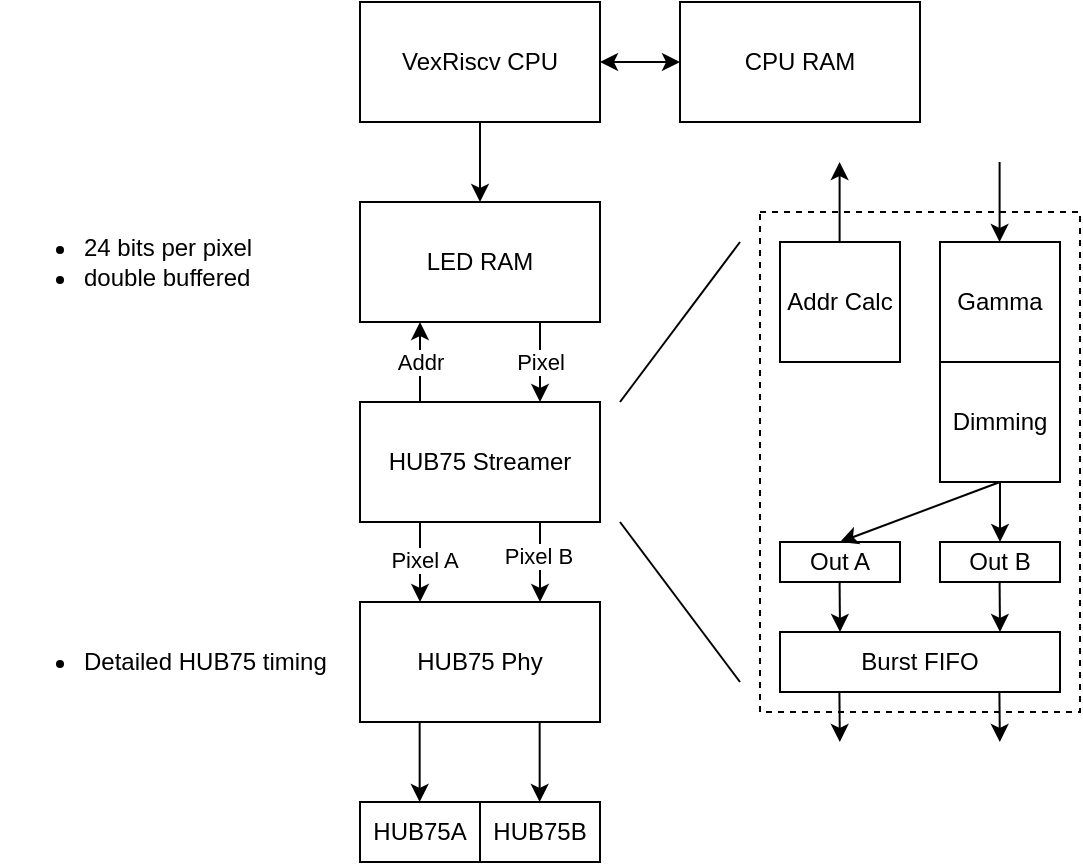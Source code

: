 <mxfile version="14.4.3" type="device"><diagram id="MFcxbs7B4Mob4Iv5EFbW" name="block_diagram"><mxGraphModel dx="1482" dy="560" grid="1" gridSize="10" guides="1" tooltips="1" connect="1" arrows="1" fold="1" page="1" pageScale="1" pageWidth="850" pageHeight="1100" math="0" shadow="0"><root><mxCell id="0"/><mxCell id="1" parent="0"/><mxCell id="seGdoXm2nyvjRWXZpz_D-1" value="VexRiscv CPU" style="rounded=0;whiteSpace=wrap;html=1;" vertex="1" parent="1"><mxGeometry x="160" y="200" width="120" height="60" as="geometry"/></mxCell><mxCell id="seGdoXm2nyvjRWXZpz_D-2" value="CPU RAM" style="rounded=0;whiteSpace=wrap;html=1;" vertex="1" parent="1"><mxGeometry x="320" y="200" width="120" height="60" as="geometry"/></mxCell><mxCell id="seGdoXm2nyvjRWXZpz_D-3" value="" style="endArrow=classic;startArrow=classic;html=1;entryX=0;entryY=0.5;entryDx=0;entryDy=0;" edge="1" parent="1" source="seGdoXm2nyvjRWXZpz_D-1" target="seGdoXm2nyvjRWXZpz_D-2"><mxGeometry width="50" height="50" relative="1" as="geometry"><mxPoint x="400" y="520" as="sourcePoint"/><mxPoint x="450" y="470" as="targetPoint"/></mxGeometry></mxCell><mxCell id="seGdoXm2nyvjRWXZpz_D-4" value="LED RAM" style="rounded=0;whiteSpace=wrap;html=1;" vertex="1" parent="1"><mxGeometry x="160" y="300" width="120" height="60" as="geometry"/></mxCell><mxCell id="seGdoXm2nyvjRWXZpz_D-5" value="" style="endArrow=classic;html=1;entryX=0.5;entryY=0;entryDx=0;entryDy=0;exitX=0.5;exitY=1;exitDx=0;exitDy=0;" edge="1" parent="1" source="seGdoXm2nyvjRWXZpz_D-1" target="seGdoXm2nyvjRWXZpz_D-4"><mxGeometry width="50" height="50" relative="1" as="geometry"><mxPoint y="330" as="sourcePoint"/><mxPoint x="50" y="280" as="targetPoint"/></mxGeometry></mxCell><mxCell id="seGdoXm2nyvjRWXZpz_D-6" value="HUB75 Streamer" style="rounded=0;whiteSpace=wrap;html=1;" vertex="1" parent="1"><mxGeometry x="160" y="400" width="120" height="60" as="geometry"/></mxCell><mxCell id="seGdoXm2nyvjRWXZpz_D-7" value="Pixel" style="endArrow=classic;html=1;exitX=0.75;exitY=1;exitDx=0;exitDy=0;entryX=0.75;entryY=0;entryDx=0;entryDy=0;" edge="1" parent="1" source="seGdoXm2nyvjRWXZpz_D-4" target="seGdoXm2nyvjRWXZpz_D-6"><mxGeometry width="50" height="50" relative="1" as="geometry"><mxPoint x="400" y="300" as="sourcePoint"/><mxPoint x="450" y="250" as="targetPoint"/></mxGeometry></mxCell><mxCell id="seGdoXm2nyvjRWXZpz_D-8" value="HUB75 Phy" style="rounded=0;whiteSpace=wrap;html=1;" vertex="1" parent="1"><mxGeometry x="160" y="500" width="120" height="60" as="geometry"/></mxCell><mxCell id="seGdoXm2nyvjRWXZpz_D-9" value="" style="endArrow=classic;html=1;entryX=0.25;entryY=0;entryDx=0;entryDy=0;exitX=0.25;exitY=1;exitDx=0;exitDy=0;" edge="1" parent="1" source="seGdoXm2nyvjRWXZpz_D-6" target="seGdoXm2nyvjRWXZpz_D-8"><mxGeometry width="50" height="50" relative="1" as="geometry"><mxPoint x="280" y="480" as="sourcePoint"/><mxPoint x="230" y="410" as="targetPoint"/></mxGeometry></mxCell><mxCell id="seGdoXm2nyvjRWXZpz_D-23" value="Pixel A" style="edgeLabel;html=1;align=center;verticalAlign=middle;resizable=0;points=[];" vertex="1" connectable="0" parent="seGdoXm2nyvjRWXZpz_D-9"><mxGeometry x="-0.08" y="2" relative="1" as="geometry"><mxPoint as="offset"/></mxGeometry></mxCell><mxCell id="seGdoXm2nyvjRWXZpz_D-10" value="" style="endArrow=classic;html=1;entryX=0.25;entryY=0;entryDx=0;entryDy=0;exitX=0.25;exitY=1;exitDx=0;exitDy=0;" edge="1" parent="1"><mxGeometry width="50" height="50" relative="1" as="geometry"><mxPoint x="250" y="460" as="sourcePoint"/><mxPoint x="250" y="500" as="targetPoint"/></mxGeometry></mxCell><mxCell id="seGdoXm2nyvjRWXZpz_D-24" value="Pixel B" style="edgeLabel;html=1;align=center;verticalAlign=middle;resizable=0;points=[];" vertex="1" connectable="0" parent="seGdoXm2nyvjRWXZpz_D-10"><mxGeometry x="-0.16" y="-1" relative="1" as="geometry"><mxPoint as="offset"/></mxGeometry></mxCell><mxCell id="seGdoXm2nyvjRWXZpz_D-11" value="" style="endArrow=classic;html=1;entryX=0.25;entryY=0;entryDx=0;entryDy=0;exitX=0.25;exitY=1;exitDx=0;exitDy=0;" edge="1" parent="1"><mxGeometry width="50" height="50" relative="1" as="geometry"><mxPoint x="189.83" y="560" as="sourcePoint"/><mxPoint x="189.83" y="600" as="targetPoint"/></mxGeometry></mxCell><mxCell id="seGdoXm2nyvjRWXZpz_D-12" value="" style="endArrow=classic;html=1;entryX=0.25;entryY=0;entryDx=0;entryDy=0;exitX=0.25;exitY=1;exitDx=0;exitDy=0;" edge="1" parent="1"><mxGeometry width="50" height="50" relative="1" as="geometry"><mxPoint x="249.83" y="560" as="sourcePoint"/><mxPoint x="249.83" y="600" as="targetPoint"/></mxGeometry></mxCell><mxCell id="seGdoXm2nyvjRWXZpz_D-13" value="HUB75A" style="rounded=0;whiteSpace=wrap;html=1;" vertex="1" parent="1"><mxGeometry x="160" y="600" width="60" height="30" as="geometry"/></mxCell><mxCell id="seGdoXm2nyvjRWXZpz_D-14" value="HUB75B" style="rounded=0;whiteSpace=wrap;html=1;" vertex="1" parent="1"><mxGeometry x="220" y="600" width="60" height="30" as="geometry"/></mxCell><mxCell id="seGdoXm2nyvjRWXZpz_D-16" value="&lt;ul&gt;&lt;li&gt;Detailed HUB75 timing&lt;/li&gt;&lt;/ul&gt;" style="text;html=1;strokeColor=none;fillColor=none;align=left;verticalAlign=middle;whiteSpace=wrap;rounded=0;" vertex="1" parent="1"><mxGeometry x="-20" y="500" width="180" height="60" as="geometry"/></mxCell><mxCell id="seGdoXm2nyvjRWXZpz_D-17" value="&lt;ul&gt;&lt;li&gt;24 bits per pixel&lt;/li&gt;&lt;li&gt;double buffered&lt;/li&gt;&lt;/ul&gt;" style="text;html=1;strokeColor=none;fillColor=none;align=left;verticalAlign=middle;whiteSpace=wrap;rounded=0;" vertex="1" parent="1"><mxGeometry x="-20" y="300" width="180" height="60" as="geometry"/></mxCell><mxCell id="seGdoXm2nyvjRWXZpz_D-22" value="Addr" style="endArrow=classic;html=1;exitX=0.25;exitY=0;exitDx=0;exitDy=0;entryX=0.25;entryY=1;entryDx=0;entryDy=0;" edge="1" parent="1" source="seGdoXm2nyvjRWXZpz_D-6" target="seGdoXm2nyvjRWXZpz_D-4"><mxGeometry width="50" height="50" relative="1" as="geometry"><mxPoint x="260" y="370" as="sourcePoint"/><mxPoint x="260" y="410" as="targetPoint"/></mxGeometry></mxCell><mxCell id="seGdoXm2nyvjRWXZpz_D-26" value="" style="endArrow=none;html=1;strokeWidth=1;" edge="1" parent="1"><mxGeometry width="50" height="50" relative="1" as="geometry"><mxPoint x="290" y="400" as="sourcePoint"/><mxPoint x="350" y="320" as="targetPoint"/></mxGeometry></mxCell><mxCell id="seGdoXm2nyvjRWXZpz_D-27" value="" style="endArrow=none;html=1;strokeWidth=1;" edge="1" parent="1"><mxGeometry width="50" height="50" relative="1" as="geometry"><mxPoint x="290" y="460" as="sourcePoint"/><mxPoint x="350" y="540" as="targetPoint"/></mxGeometry></mxCell><mxCell id="seGdoXm2nyvjRWXZpz_D-48" value="" style="group" vertex="1" connectable="0" parent="1"><mxGeometry x="360" y="280" width="160" height="290" as="geometry"/></mxCell><mxCell id="seGdoXm2nyvjRWXZpz_D-29" value="" style="rounded=0;whiteSpace=wrap;html=1;dashed=1;" vertex="1" parent="seGdoXm2nyvjRWXZpz_D-48"><mxGeometry y="25" width="160" height="250" as="geometry"/></mxCell><mxCell id="seGdoXm2nyvjRWXZpz_D-30" value="Addr Calc" style="rounded=0;whiteSpace=wrap;html=1;" vertex="1" parent="seGdoXm2nyvjRWXZpz_D-48"><mxGeometry x="10" y="40" width="60" height="60" as="geometry"/></mxCell><mxCell id="seGdoXm2nyvjRWXZpz_D-31" value="Gamma" style="rounded=0;whiteSpace=wrap;html=1;" vertex="1" parent="seGdoXm2nyvjRWXZpz_D-48"><mxGeometry x="90" y="40" width="60" height="60" as="geometry"/></mxCell><mxCell id="seGdoXm2nyvjRWXZpz_D-32" value="Dimming" style="rounded=0;whiteSpace=wrap;html=1;" vertex="1" parent="seGdoXm2nyvjRWXZpz_D-48"><mxGeometry x="90" y="100" width="60" height="60" as="geometry"/></mxCell><mxCell id="seGdoXm2nyvjRWXZpz_D-33" value="Out A" style="rounded=0;whiteSpace=wrap;html=1;" vertex="1" parent="seGdoXm2nyvjRWXZpz_D-48"><mxGeometry x="10" y="190" width="60" height="20" as="geometry"/></mxCell><mxCell id="seGdoXm2nyvjRWXZpz_D-34" value="Out B" style="rounded=0;whiteSpace=wrap;html=1;" vertex="1" parent="seGdoXm2nyvjRWXZpz_D-48"><mxGeometry x="90" y="190" width="60" height="20" as="geometry"/></mxCell><mxCell id="seGdoXm2nyvjRWXZpz_D-35" value="" style="endArrow=classic;html=1;exitX=0.5;exitY=1;exitDx=0;exitDy=0;" edge="1" parent="seGdoXm2nyvjRWXZpz_D-48" source="seGdoXm2nyvjRWXZpz_D-32" target="seGdoXm2nyvjRWXZpz_D-34"><mxGeometry width="50" height="50" as="geometry"><mxPoint x="40" y="300" as="sourcePoint"/><mxPoint x="90" y="250" as="targetPoint"/></mxGeometry></mxCell><mxCell id="seGdoXm2nyvjRWXZpz_D-36" value="" style="endArrow=classic;html=1;exitX=0.5;exitY=1;exitDx=0;exitDy=0;entryX=0.5;entryY=0;entryDx=0;entryDy=0;" edge="1" parent="seGdoXm2nyvjRWXZpz_D-48" source="seGdoXm2nyvjRWXZpz_D-32" target="seGdoXm2nyvjRWXZpz_D-33"><mxGeometry width="50" height="50" as="geometry"><mxPoint x="-30" y="310" as="sourcePoint"/><mxPoint x="20" y="260" as="targetPoint"/></mxGeometry></mxCell><mxCell id="seGdoXm2nyvjRWXZpz_D-37" value="" style="endArrow=classic;html=1;exitX=0.25;exitY=1;exitDx=0;exitDy=0;" edge="1" parent="seGdoXm2nyvjRWXZpz_D-48"><mxGeometry width="50" height="50" as="geometry"><mxPoint x="39.8" y="210" as="sourcePoint"/><mxPoint x="40" y="235" as="targetPoint"/></mxGeometry></mxCell><mxCell id="seGdoXm2nyvjRWXZpz_D-39" value="" style="endArrow=classic;html=1;exitX=0.25;exitY=1;exitDx=0;exitDy=0;" edge="1" parent="seGdoXm2nyvjRWXZpz_D-48"><mxGeometry width="50" height="50" as="geometry"><mxPoint x="119.8" y="210" as="sourcePoint"/><mxPoint x="120" y="235" as="targetPoint"/></mxGeometry></mxCell><mxCell id="seGdoXm2nyvjRWXZpz_D-41" value="" style="endArrow=classic;html=1;exitX=0.75;exitY=1;exitDx=0;exitDy=0;entryX=0.75;entryY=0;entryDx=0;entryDy=0;" edge="1" parent="seGdoXm2nyvjRWXZpz_D-48"><mxGeometry width="50" height="50" as="geometry"><mxPoint x="119.8" as="sourcePoint"/><mxPoint x="119.8" y="40" as="targetPoint"/></mxGeometry></mxCell><mxCell id="seGdoXm2nyvjRWXZpz_D-42" value="" style="endArrow=classic;html=1;exitX=0.25;exitY=0;exitDx=0;exitDy=0;entryX=0.25;entryY=1;entryDx=0;entryDy=0;" edge="1" parent="seGdoXm2nyvjRWXZpz_D-48"><mxGeometry width="50" height="50" as="geometry"><mxPoint x="39.8" y="40" as="sourcePoint"/><mxPoint x="39.8" as="targetPoint"/></mxGeometry></mxCell><mxCell id="seGdoXm2nyvjRWXZpz_D-45" value="Burst FIFO" style="rounded=0;whiteSpace=wrap;html=1;" vertex="1" parent="seGdoXm2nyvjRWXZpz_D-48"><mxGeometry x="10" y="235" width="140" height="30" as="geometry"/></mxCell><mxCell id="seGdoXm2nyvjRWXZpz_D-46" value="" style="endArrow=classic;html=1;exitX=0.25;exitY=1;exitDx=0;exitDy=0;" edge="1" parent="seGdoXm2nyvjRWXZpz_D-48"><mxGeometry x="-0.09" y="55" width="50" height="50" as="geometry"><mxPoint x="39.71" y="265" as="sourcePoint"/><mxPoint x="39.91" y="290" as="targetPoint"/></mxGeometry></mxCell><mxCell id="seGdoXm2nyvjRWXZpz_D-47" value="" style="endArrow=classic;html=1;exitX=0.25;exitY=1;exitDx=0;exitDy=0;" edge="1" parent="seGdoXm2nyvjRWXZpz_D-48"><mxGeometry x="-0.09" y="55" width="50" height="50" as="geometry"><mxPoint x="119.71" y="265" as="sourcePoint"/><mxPoint x="119.91" y="290" as="targetPoint"/></mxGeometry></mxCell></root></mxGraphModel></diagram></mxfile>